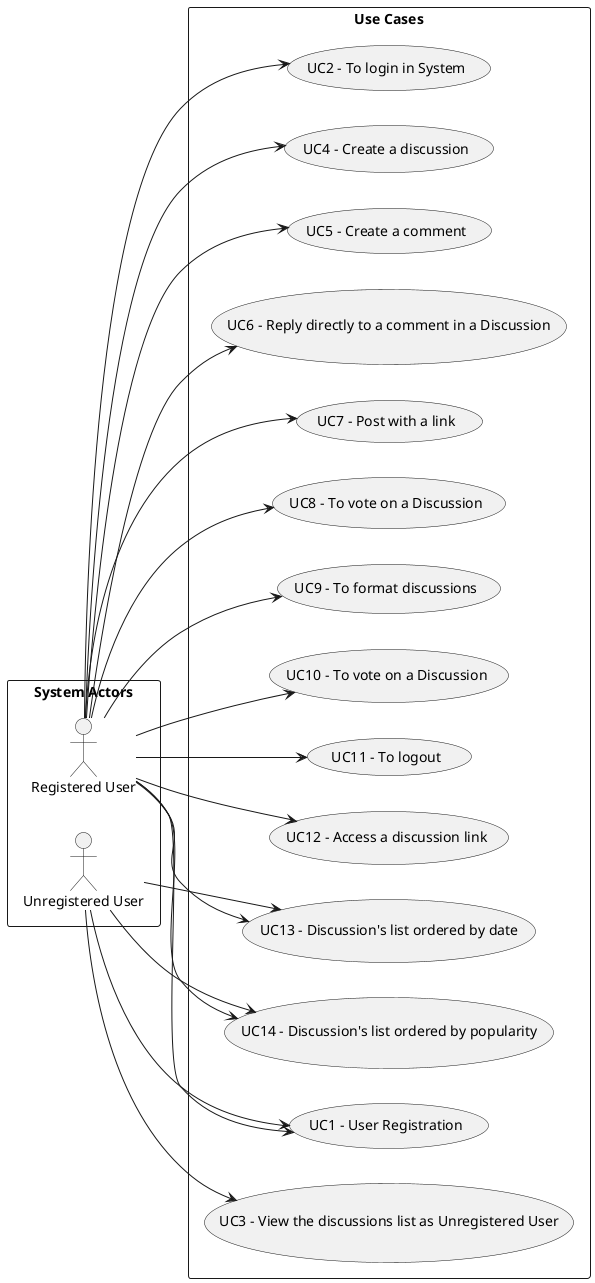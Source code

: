 @startuml
'skinparam monochrome true
skinparam packageStyle rectangle
'skinparam shadowing false

left to right direction

rectangle "System Actors" as actors {
    actor "Registered User" as RegisteredUser
    actor "Unregistered User" as UnregisteredUser
}

rectangle "Use Cases" as usecases {
    usecase "UC1 - User Registration" as UC1
    usecase "UC2 - To login in System" as UC2
    usecase "UC3 - View the discussions list as Unregistered User" as UC3
    usecase "UC4 - Create a discussion" as UC4
    usecase "UC5 - Create a comment" as UC5
    usecase "UC6 - Reply directly to a comment in a Discussion" as UC6
    usecase "UC7 - Post with a link" as UC7
    usecase "UC8 - To vote on a Discussion" as UC8
    usecase "UC9 - To format discussions" as UC9
    usecase "UC10 - To vote on a Discussion" as UC10
    usecase "UC11 - To logout" as UC11
    usecase "UC12 - Access a discussion link" as UC12
    usecase "UC13 - Discussion's list ordered by date" as UC13
    usecase "UC14 - Discussion's list ordered by popularity" as UC14

    RegisteredUser --> UC1
    UnregisteredUser --> UC1
    RegisteredUser --> UC2
    UnregisteredUser --> UC3
    RegisteredUser --> UC4
    RegisteredUser --> UC5
    RegisteredUser --> UC6
    RegisteredUser --> UC7
    RegisteredUser --> UC8
    RegisteredUser --> UC9
    RegisteredUser --> UC10
    RegisteredUser --> UC11
    RegisteredUser --> UC12
    RegisteredUser --> UC13
    UnregisteredUser --> UC13
    RegisteredUser --> UC14
    UnregisteredUser --> UC14

}

@enduml
